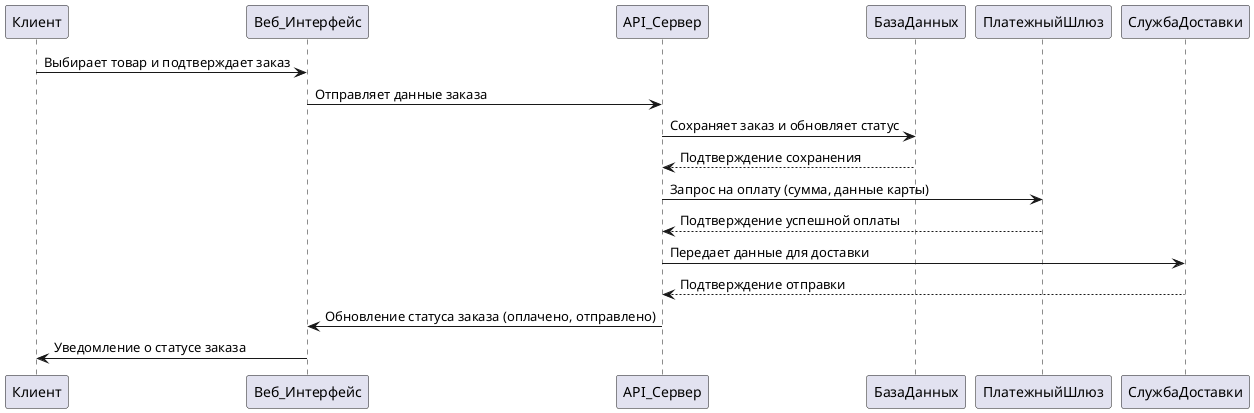 @startuml
participant Клиент
participant Веб_Интерфейс
participant API_Сервер
participant БазаДанных
participant ПлатежныйШлюз
participant СлужбаДоставки

Клиент -> Веб_Интерфейс: Выбирает товар и подтверждает заказ
Веб_Интерфейс -> API_Сервер: Отправляет данные заказа
API_Сервер -> БазаДанных: Сохраняет заказ и обновляет статус
БазаДанных --> API_Сервер: Подтверждение сохранения

API_Сервер -> ПлатежныйШлюз: Запрос на оплату (сумма, данные карты)
ПлатежныйШлюз --> API_Сервер: Подтверждение успешной оплаты

API_Сервер -> СлужбаДоставки: Передает данные для доставки
СлужбаДоставки --> API_Сервер: Подтверждение отправки

API_Сервер -> Веб_Интерфейс: Обновление статуса заказа (оплачено, отправлено)
Веб_Интерфейс -> Клиент: Уведомление о статусе заказа

@enduml
